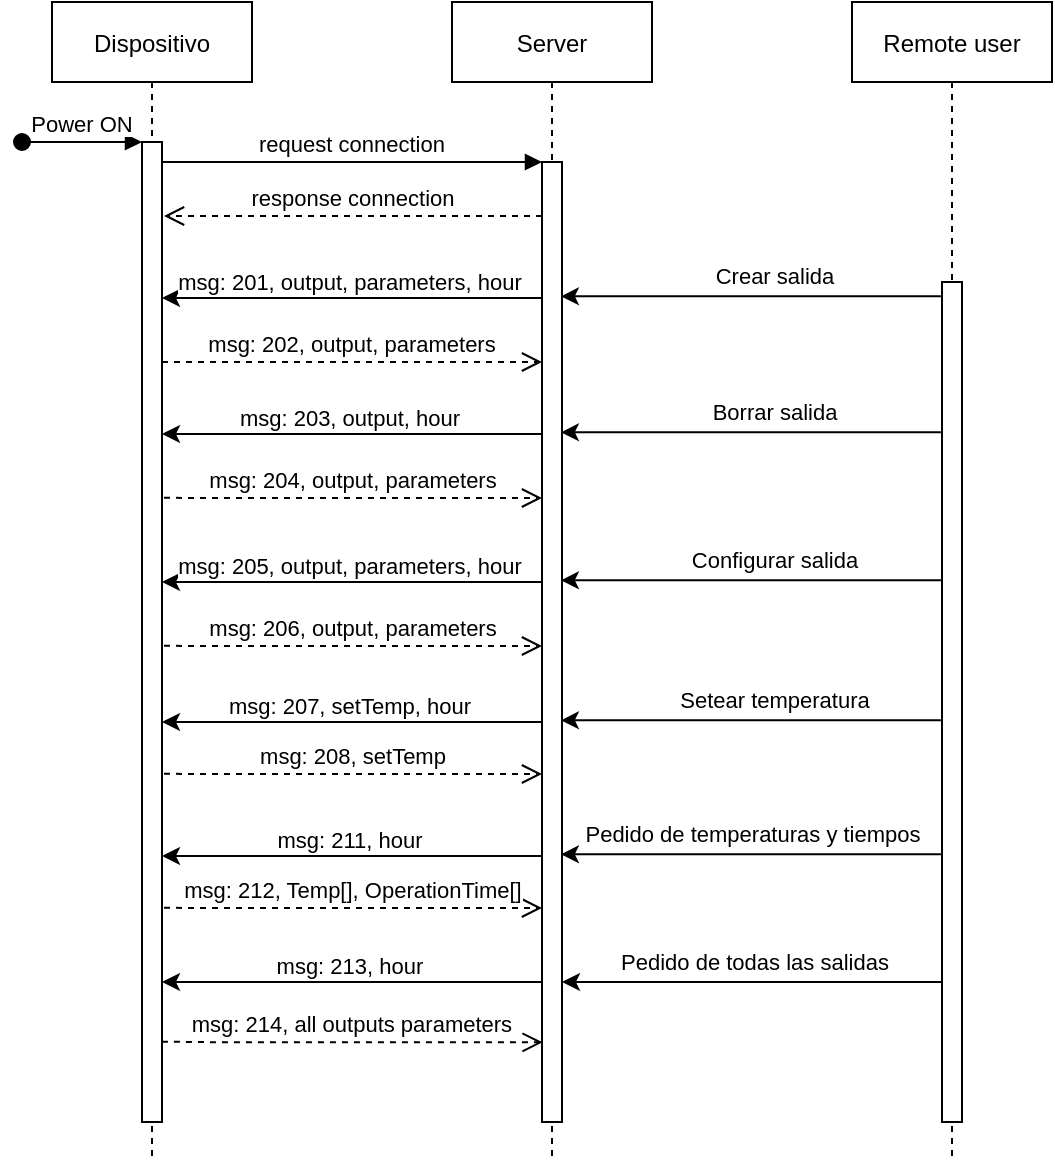 <mxfile version="13.6.9" type="device"><diagram id="kgpKYQtTHZ0yAKxKKP6v" name="Page-1"><mxGraphModel dx="594" dy="368" grid="1" gridSize="10" guides="1" tooltips="1" connect="1" arrows="1" fold="1" page="1" pageScale="1" pageWidth="850" pageHeight="1100" math="0" shadow="0"><root><mxCell id="0"/><mxCell id="1" parent="0"/><mxCell id="3nuBFxr9cyL0pnOWT2aG-1" value="Dispositivo" style="shape=umlLifeline;perimeter=lifelinePerimeter;container=1;collapsible=0;recursiveResize=0;rounded=0;shadow=0;strokeWidth=1;" parent="1" vertex="1"><mxGeometry x="120" y="80" width="100" height="580" as="geometry"/></mxCell><mxCell id="3nuBFxr9cyL0pnOWT2aG-2" value="" style="points=[];perimeter=orthogonalPerimeter;rounded=0;shadow=0;strokeWidth=1;gradientColor=#FFFFFF;" parent="3nuBFxr9cyL0pnOWT2aG-1" vertex="1"><mxGeometry x="45" y="70" width="10" height="490" as="geometry"/></mxCell><mxCell id="3nuBFxr9cyL0pnOWT2aG-3" value="Power ON" style="verticalAlign=bottom;startArrow=oval;endArrow=block;startSize=8;shadow=0;strokeWidth=1;" parent="3nuBFxr9cyL0pnOWT2aG-1" target="3nuBFxr9cyL0pnOWT2aG-2" edge="1"><mxGeometry relative="1" as="geometry"><mxPoint x="-15" y="70" as="sourcePoint"/></mxGeometry></mxCell><mxCell id="3nuBFxr9cyL0pnOWT2aG-5" value="Server" style="shape=umlLifeline;perimeter=lifelinePerimeter;container=1;collapsible=0;recursiveResize=0;rounded=0;shadow=0;strokeWidth=1;" parent="1" vertex="1"><mxGeometry x="320" y="80" width="100" height="580" as="geometry"/></mxCell><mxCell id="3nuBFxr9cyL0pnOWT2aG-6" value="" style="points=[];perimeter=orthogonalPerimeter;rounded=0;shadow=0;strokeWidth=1;" parent="3nuBFxr9cyL0pnOWT2aG-5" vertex="1"><mxGeometry x="45" y="80" width="10" height="480" as="geometry"/></mxCell><mxCell id="3nuBFxr9cyL0pnOWT2aG-7" value="response connection" style="verticalAlign=bottom;endArrow=open;dashed=1;endSize=8;shadow=0;strokeWidth=1;" parent="1" edge="1"><mxGeometry relative="1" as="geometry"><mxPoint x="176" y="187" as="targetPoint"/><mxPoint x="365" y="187" as="sourcePoint"/><Array as="points"><mxPoint x="241" y="187"/></Array></mxGeometry></mxCell><mxCell id="3nuBFxr9cyL0pnOWT2aG-8" value="request connection" style="verticalAlign=bottom;endArrow=block;entryX=0;entryY=0;shadow=0;strokeWidth=1;" parent="1" source="3nuBFxr9cyL0pnOWT2aG-2" target="3nuBFxr9cyL0pnOWT2aG-6" edge="1"><mxGeometry relative="1" as="geometry"><mxPoint x="275" y="160" as="sourcePoint"/></mxGeometry></mxCell><mxCell id="vPXkWtDfyZzsZLPDBPbb-1" value="Remote user" style="shape=umlLifeline;perimeter=lifelinePerimeter;container=1;collapsible=0;recursiveResize=0;rounded=0;shadow=0;strokeWidth=1;" parent="1" vertex="1"><mxGeometry x="520" y="80" width="100" height="580" as="geometry"/></mxCell><mxCell id="vPXkWtDfyZzsZLPDBPbb-2" value="" style="points=[];perimeter=orthogonalPerimeter;rounded=0;shadow=0;strokeWidth=1;" parent="vPXkWtDfyZzsZLPDBPbb-1" vertex="1"><mxGeometry x="45" y="140" width="10" height="420" as="geometry"/></mxCell><mxCell id="vPXkWtDfyZzsZLPDBPbb-3" value="" style="endArrow=classic;html=1;exitX=-0.056;exitY=0.001;exitDx=0;exitDy=0;exitPerimeter=0;entryX=0.944;entryY=0.251;entryDx=0;entryDy=0;entryPerimeter=0;" parent="1" edge="1"><mxGeometry width="50" height="50" relative="1" as="geometry"><mxPoint x="564.44" y="227.16" as="sourcePoint"/><mxPoint x="374.44" y="227.16" as="targetPoint"/><Array as="points"/></mxGeometry></mxCell><mxCell id="vPXkWtDfyZzsZLPDBPbb-4" value="Crear salida" style="edgeLabel;html=1;align=center;verticalAlign=middle;resizable=0;points=[];" parent="vPXkWtDfyZzsZLPDBPbb-3" vertex="1" connectable="0"><mxGeometry x="-0.122" y="1" relative="1" as="geometry"><mxPoint y="-11.16" as="offset"/></mxGeometry></mxCell><mxCell id="vPXkWtDfyZzsZLPDBPbb-5" value="" style="endArrow=classic;html=1;exitX=-0.056;exitY=0.001;exitDx=0;exitDy=0;exitPerimeter=0;entryX=0.944;entryY=0.251;entryDx=0;entryDy=0;entryPerimeter=0;" parent="1" edge="1"><mxGeometry width="50" height="50" relative="1" as="geometry"><mxPoint x="365.0" y="228.0" as="sourcePoint"/><mxPoint x="175.0" y="228.0" as="targetPoint"/><Array as="points"/></mxGeometry></mxCell><mxCell id="vPXkWtDfyZzsZLPDBPbb-7" value="msg: 201, output, parameters, hour&amp;nbsp;" style="edgeLabel;html=1;align=center;verticalAlign=middle;resizable=0;points=[];" parent="vPXkWtDfyZzsZLPDBPbb-5" vertex="1" connectable="0"><mxGeometry x="-0.158" y="-1" relative="1" as="geometry"><mxPoint x="-15" y="-7" as="offset"/></mxGeometry></mxCell><mxCell id="vPXkWtDfyZzsZLPDBPbb-8" value="msg: 202, output, parameters" style="verticalAlign=bottom;endArrow=open;dashed=1;endSize=8;shadow=0;strokeWidth=1;" parent="1" source="3nuBFxr9cyL0pnOWT2aG-2" edge="1"><mxGeometry relative="1" as="geometry"><mxPoint x="365" y="260" as="targetPoint"/><mxPoint x="180" y="260" as="sourcePoint"/><Array as="points"><mxPoint x="196" y="260"/><mxPoint x="241" y="260"/></Array></mxGeometry></mxCell><mxCell id="vPXkWtDfyZzsZLPDBPbb-9" value="" style="endArrow=classic;html=1;exitX=-0.056;exitY=0.001;exitDx=0;exitDy=0;exitPerimeter=0;entryX=0.944;entryY=0.251;entryDx=0;entryDy=0;entryPerimeter=0;" parent="1" edge="1"><mxGeometry width="50" height="50" relative="1" as="geometry"><mxPoint x="564.44" y="369.16" as="sourcePoint"/><mxPoint x="374.44" y="369.16" as="targetPoint"/><Array as="points"/></mxGeometry></mxCell><mxCell id="vPXkWtDfyZzsZLPDBPbb-10" value="Configurar salida" style="edgeLabel;html=1;align=center;verticalAlign=middle;resizable=0;points=[];" parent="vPXkWtDfyZzsZLPDBPbb-9" vertex="1" connectable="0"><mxGeometry x="-0.122" y="1" relative="1" as="geometry"><mxPoint y="-11.16" as="offset"/></mxGeometry></mxCell><mxCell id="vPXkWtDfyZzsZLPDBPbb-11" value="" style="endArrow=classic;html=1;exitX=-0.056;exitY=0.001;exitDx=0;exitDy=0;exitPerimeter=0;entryX=0.944;entryY=0.251;entryDx=0;entryDy=0;entryPerimeter=0;" parent="1" edge="1"><mxGeometry width="50" height="50" relative="1" as="geometry"><mxPoint x="365" y="370.0" as="sourcePoint"/><mxPoint x="175" y="370.0" as="targetPoint"/><Array as="points"/></mxGeometry></mxCell><mxCell id="vPXkWtDfyZzsZLPDBPbb-12" value="msg: 205, output, parameters, hour&amp;nbsp;" style="edgeLabel;html=1;align=center;verticalAlign=middle;resizable=0;points=[];" parent="vPXkWtDfyZzsZLPDBPbb-11" vertex="1" connectable="0"><mxGeometry x="-0.158" y="-1" relative="1" as="geometry"><mxPoint x="-15" y="-7" as="offset"/></mxGeometry></mxCell><mxCell id="vPXkWtDfyZzsZLPDBPbb-13" value="msg: 206, output, parameters" style="verticalAlign=bottom;endArrow=open;dashed=1;endSize=8;shadow=0;strokeWidth=1;exitX=1.1;exitY=0.297;exitDx=0;exitDy=0;exitPerimeter=0;" parent="1" edge="1"><mxGeometry relative="1" as="geometry"><mxPoint x="365" y="402" as="targetPoint"/><mxPoint x="176" y="401.89" as="sourcePoint"/><Array as="points"><mxPoint x="196" y="402"/><mxPoint x="241" y="402"/></Array></mxGeometry></mxCell><mxCell id="vPXkWtDfyZzsZLPDBPbb-14" value="" style="endArrow=classic;html=1;exitX=-0.056;exitY=0.001;exitDx=0;exitDy=0;exitPerimeter=0;entryX=0.944;entryY=0.251;entryDx=0;entryDy=0;entryPerimeter=0;" parent="1" edge="1"><mxGeometry width="50" height="50" relative="1" as="geometry"><mxPoint x="564.44" y="439.16" as="sourcePoint"/><mxPoint x="374.44" y="439.16" as="targetPoint"/><Array as="points"/></mxGeometry></mxCell><mxCell id="vPXkWtDfyZzsZLPDBPbb-15" value="Setear temperatura" style="edgeLabel;html=1;align=center;verticalAlign=middle;resizable=0;points=[];" parent="vPXkWtDfyZzsZLPDBPbb-14" vertex="1" connectable="0"><mxGeometry x="-0.122" y="1" relative="1" as="geometry"><mxPoint y="-11.16" as="offset"/></mxGeometry></mxCell><mxCell id="vPXkWtDfyZzsZLPDBPbb-16" value="" style="endArrow=classic;html=1;exitX=-0.056;exitY=0.001;exitDx=0;exitDy=0;exitPerimeter=0;entryX=0.944;entryY=0.251;entryDx=0;entryDy=0;entryPerimeter=0;" parent="1" edge="1"><mxGeometry width="50" height="50" relative="1" as="geometry"><mxPoint x="365" y="440.0" as="sourcePoint"/><mxPoint x="175" y="440.0" as="targetPoint"/><Array as="points"/></mxGeometry></mxCell><mxCell id="vPXkWtDfyZzsZLPDBPbb-17" value="msg: 207, setTemp, hour&amp;nbsp;" style="edgeLabel;html=1;align=center;verticalAlign=middle;resizable=0;points=[];" parent="vPXkWtDfyZzsZLPDBPbb-16" vertex="1" connectable="0"><mxGeometry x="-0.158" y="-1" relative="1" as="geometry"><mxPoint x="-15" y="-7" as="offset"/></mxGeometry></mxCell><mxCell id="vPXkWtDfyZzsZLPDBPbb-18" value="msg: 208, setTemp" style="verticalAlign=bottom;endArrow=open;dashed=1;endSize=8;shadow=0;strokeWidth=1;exitX=1.1;exitY=0.297;exitDx=0;exitDy=0;exitPerimeter=0;" parent="1" edge="1"><mxGeometry relative="1" as="geometry"><mxPoint x="365" y="466" as="targetPoint"/><mxPoint x="176" y="465.89" as="sourcePoint"/><Array as="points"><mxPoint x="196" y="466"/><mxPoint x="241" y="466"/></Array></mxGeometry></mxCell><mxCell id="vPXkWtDfyZzsZLPDBPbb-19" value="" style="endArrow=classic;html=1;exitX=-0.056;exitY=0.001;exitDx=0;exitDy=0;exitPerimeter=0;entryX=0.944;entryY=0.251;entryDx=0;entryDy=0;entryPerimeter=0;" parent="1" edge="1"><mxGeometry width="50" height="50" relative="1" as="geometry"><mxPoint x="564.44" y="295.16" as="sourcePoint"/><mxPoint x="374.44" y="295.16" as="targetPoint"/><Array as="points"/></mxGeometry></mxCell><mxCell id="vPXkWtDfyZzsZLPDBPbb-20" value="Borrar salida" style="edgeLabel;html=1;align=center;verticalAlign=middle;resizable=0;points=[];" parent="vPXkWtDfyZzsZLPDBPbb-19" vertex="1" connectable="0"><mxGeometry x="-0.122" y="1" relative="1" as="geometry"><mxPoint y="-11.16" as="offset"/></mxGeometry></mxCell><mxCell id="vPXkWtDfyZzsZLPDBPbb-21" value="" style="endArrow=classic;html=1;exitX=-0.056;exitY=0.001;exitDx=0;exitDy=0;exitPerimeter=0;entryX=0.944;entryY=0.251;entryDx=0;entryDy=0;entryPerimeter=0;" parent="1" edge="1"><mxGeometry width="50" height="50" relative="1" as="geometry"><mxPoint x="365" y="296.0" as="sourcePoint"/><mxPoint x="175" y="296.0" as="targetPoint"/><Array as="points"/></mxGeometry></mxCell><mxCell id="vPXkWtDfyZzsZLPDBPbb-22" value="msg: 203, output, hour&amp;nbsp;" style="edgeLabel;html=1;align=center;verticalAlign=middle;resizable=0;points=[];" parent="vPXkWtDfyZzsZLPDBPbb-21" vertex="1" connectable="0"><mxGeometry x="-0.158" y="-1" relative="1" as="geometry"><mxPoint x="-15" y="-7" as="offset"/></mxGeometry></mxCell><mxCell id="vPXkWtDfyZzsZLPDBPbb-23" value="msg: 204, output, parameters" style="verticalAlign=bottom;endArrow=open;dashed=1;endSize=8;shadow=0;strokeWidth=1;exitX=1.1;exitY=0.297;exitDx=0;exitDy=0;exitPerimeter=0;" parent="1" edge="1"><mxGeometry relative="1" as="geometry"><mxPoint x="365" y="328" as="targetPoint"/><mxPoint x="176" y="327.89" as="sourcePoint"/><Array as="points"><mxPoint x="196" y="328"/><mxPoint x="241" y="328"/></Array></mxGeometry></mxCell><mxCell id="vPXkWtDfyZzsZLPDBPbb-25" value="" style="endArrow=classic;html=1;exitX=-0.056;exitY=0.001;exitDx=0;exitDy=0;exitPerimeter=0;entryX=0.944;entryY=0.251;entryDx=0;entryDy=0;entryPerimeter=0;" parent="1" edge="1"><mxGeometry width="50" height="50" relative="1" as="geometry"><mxPoint x="564.44" y="506.16" as="sourcePoint"/><mxPoint x="374.44" y="506.16" as="targetPoint"/><Array as="points"/></mxGeometry></mxCell><mxCell id="vPXkWtDfyZzsZLPDBPbb-26" value="Pedido de temperaturas y tiempos" style="edgeLabel;html=1;align=center;verticalAlign=middle;resizable=0;points=[];" parent="vPXkWtDfyZzsZLPDBPbb-25" vertex="1" connectable="0"><mxGeometry x="-0.122" y="1" relative="1" as="geometry"><mxPoint x="-10.99" y="-11.16" as="offset"/></mxGeometry></mxCell><mxCell id="vPXkWtDfyZzsZLPDBPbb-27" value="" style="endArrow=classic;html=1;exitX=-0.056;exitY=0.001;exitDx=0;exitDy=0;exitPerimeter=0;entryX=0.944;entryY=0.251;entryDx=0;entryDy=0;entryPerimeter=0;" parent="1" edge="1"><mxGeometry width="50" height="50" relative="1" as="geometry"><mxPoint x="365" y="507.0" as="sourcePoint"/><mxPoint x="175" y="507.0" as="targetPoint"/><Array as="points"/></mxGeometry></mxCell><mxCell id="vPXkWtDfyZzsZLPDBPbb-28" value="msg: 211, hour&amp;nbsp;" style="edgeLabel;html=1;align=center;verticalAlign=middle;resizable=0;points=[];" parent="vPXkWtDfyZzsZLPDBPbb-27" vertex="1" connectable="0"><mxGeometry x="-0.158" y="-1" relative="1" as="geometry"><mxPoint x="-15" y="-7" as="offset"/></mxGeometry></mxCell><mxCell id="vPXkWtDfyZzsZLPDBPbb-29" value="msg: 212, Temp[], OperationTime[]" style="verticalAlign=bottom;endArrow=open;dashed=1;endSize=8;shadow=0;strokeWidth=1;exitX=1.1;exitY=0.297;exitDx=0;exitDy=0;exitPerimeter=0;" parent="1" edge="1"><mxGeometry relative="1" as="geometry"><mxPoint x="365" y="533.0" as="targetPoint"/><mxPoint x="176" y="532.89" as="sourcePoint"/><Array as="points"><mxPoint x="196" y="533"/><mxPoint x="241" y="533"/></Array></mxGeometry></mxCell><mxCell id="mFjXQ0b9WF_qvvscJZye-1" value="" style="endArrow=classic;html=1;exitX=-0.056;exitY=0.001;exitDx=0;exitDy=0;exitPerimeter=0;entryX=0.944;entryY=0.251;entryDx=0;entryDy=0;entryPerimeter=0;" edge="1" parent="1"><mxGeometry width="50" height="50" relative="1" as="geometry"><mxPoint x="365" y="570" as="sourcePoint"/><mxPoint x="175" y="570" as="targetPoint"/><Array as="points"/></mxGeometry></mxCell><mxCell id="mFjXQ0b9WF_qvvscJZye-2" value="msg: 213, hour&amp;nbsp;" style="edgeLabel;html=1;align=center;verticalAlign=middle;resizable=0;points=[];" vertex="1" connectable="0" parent="mFjXQ0b9WF_qvvscJZye-1"><mxGeometry x="-0.158" y="-1" relative="1" as="geometry"><mxPoint x="-15" y="-7" as="offset"/></mxGeometry></mxCell><mxCell id="mFjXQ0b9WF_qvvscJZye-3" value="" style="endArrow=classic;html=1;exitX=-0.056;exitY=0.001;exitDx=0;exitDy=0;exitPerimeter=0;entryX=0.944;entryY=0.251;entryDx=0;entryDy=0;entryPerimeter=0;" edge="1" parent="1"><mxGeometry width="50" height="50" relative="1" as="geometry"><mxPoint x="565" y="570.0" as="sourcePoint"/><mxPoint x="375.0" y="570.0" as="targetPoint"/><Array as="points"/></mxGeometry></mxCell><mxCell id="mFjXQ0b9WF_qvvscJZye-4" value="Pedido de todas las salidas" style="edgeLabel;html=1;align=center;verticalAlign=middle;resizable=0;points=[];" vertex="1" connectable="0" parent="mFjXQ0b9WF_qvvscJZye-3"><mxGeometry x="-0.122" y="1" relative="1" as="geometry"><mxPoint x="-10.99" y="-11.16" as="offset"/></mxGeometry></mxCell><mxCell id="mFjXQ0b9WF_qvvscJZye-7" value="msg: 214, all outputs parameters" style="verticalAlign=bottom;endArrow=open;dashed=1;endSize=8;shadow=0;strokeWidth=1;exitX=0.997;exitY=0.918;exitDx=0;exitDy=0;exitPerimeter=0;entryX=0.031;entryY=0.917;entryDx=0;entryDy=0;entryPerimeter=0;" edge="1" parent="1" source="3nuBFxr9cyL0pnOWT2aG-2" target="3nuBFxr9cyL0pnOWT2aG-6"><mxGeometry relative="1" as="geometry"><mxPoint x="360" y="600" as="targetPoint"/><mxPoint x="180" y="600" as="sourcePoint"/><Array as="points"><mxPoint x="200" y="600.11"/><mxPoint x="245" y="600.11"/></Array></mxGeometry></mxCell></root></mxGraphModel></diagram></mxfile>